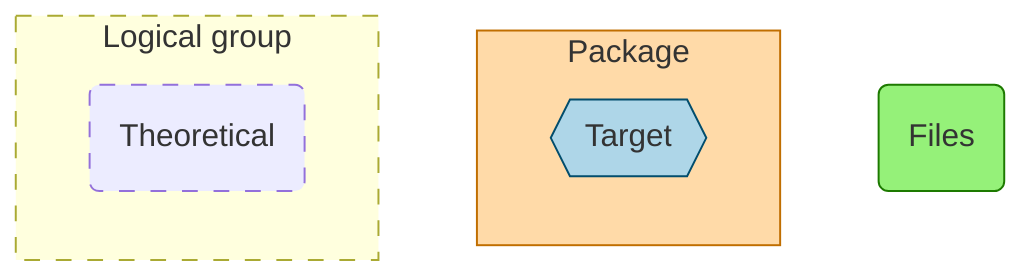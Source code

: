 flowchart TB
    subgraph package [Package]
        target{{Target}}
    end
    subgraph group [Logical group]
        theoretical(Theoretical)
    end
    files(Files)

    classDef package fill:#FFDAA8,stroke:#C06E00
    class package package

    classDef target fill:#AED6E8,stroke:#024D6D
    class target target

    classDef misc fill:#95F179,stroke:#1D7A00
    class files misc

    classDef dashed stroke-dasharray: 8 8
    class group,theoretical dashed